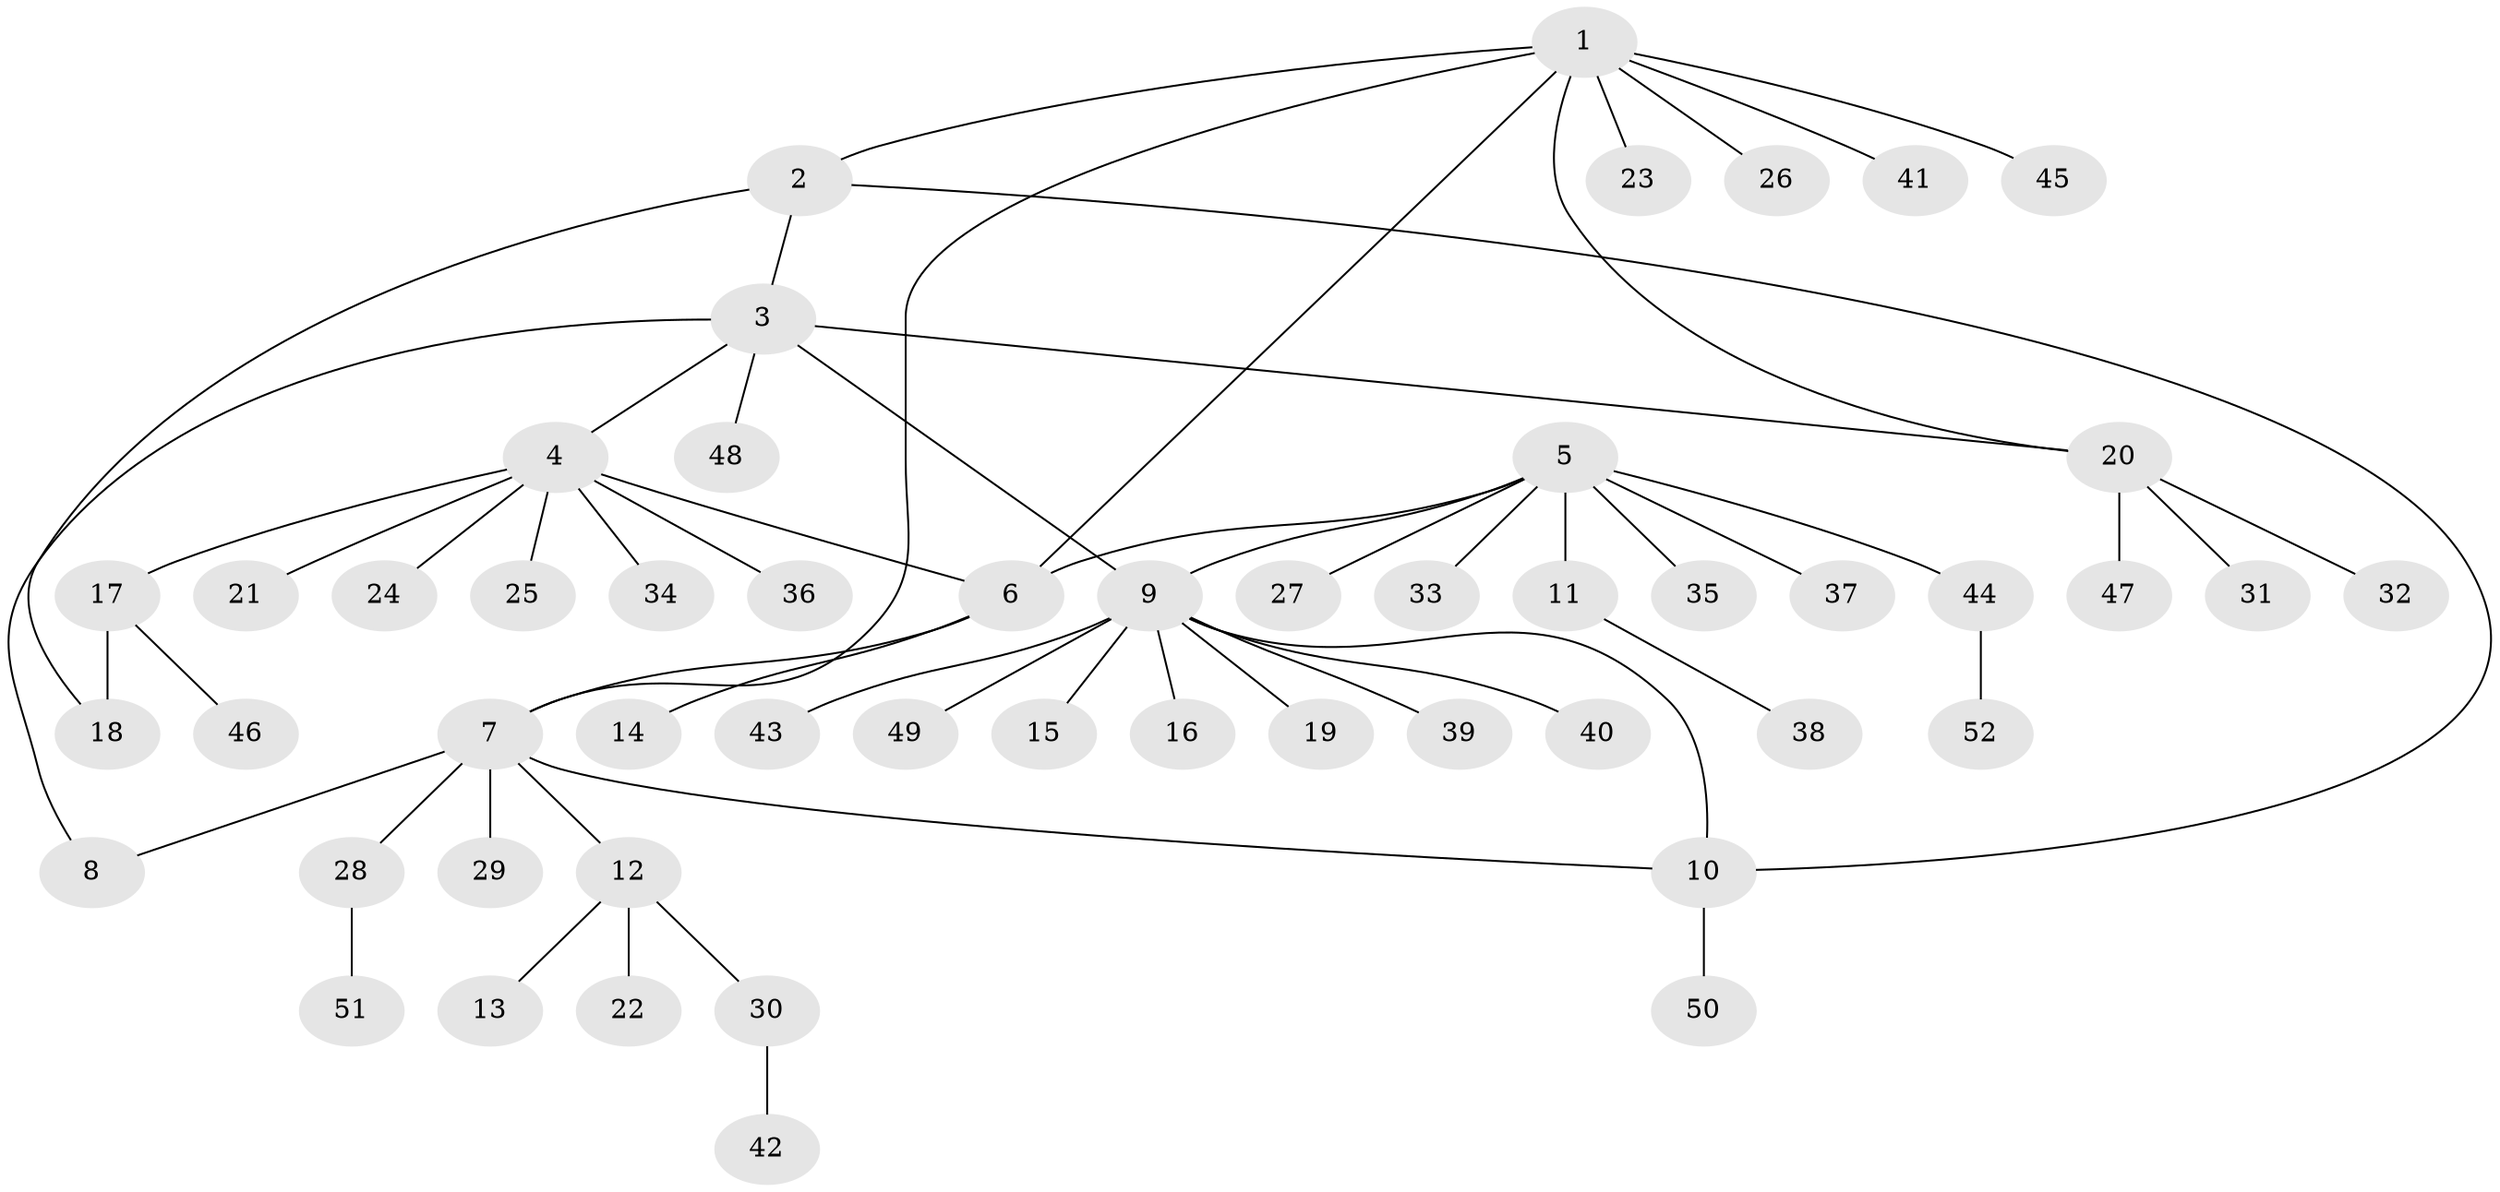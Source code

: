 // Generated by graph-tools (version 1.1) at 2025/55/03/09/25 04:55:01]
// undirected, 52 vertices, 59 edges
graph export_dot {
graph [start="1"]
  node [color=gray90,style=filled];
  1;
  2;
  3;
  4;
  5;
  6;
  7;
  8;
  9;
  10;
  11;
  12;
  13;
  14;
  15;
  16;
  17;
  18;
  19;
  20;
  21;
  22;
  23;
  24;
  25;
  26;
  27;
  28;
  29;
  30;
  31;
  32;
  33;
  34;
  35;
  36;
  37;
  38;
  39;
  40;
  41;
  42;
  43;
  44;
  45;
  46;
  47;
  48;
  49;
  50;
  51;
  52;
  1 -- 2;
  1 -- 6;
  1 -- 7;
  1 -- 20;
  1 -- 23;
  1 -- 26;
  1 -- 41;
  1 -- 45;
  2 -- 3;
  2 -- 10;
  2 -- 18;
  3 -- 4;
  3 -- 8;
  3 -- 9;
  3 -- 20;
  3 -- 48;
  4 -- 6;
  4 -- 17;
  4 -- 21;
  4 -- 24;
  4 -- 25;
  4 -- 34;
  4 -- 36;
  5 -- 6;
  5 -- 9;
  5 -- 11;
  5 -- 27;
  5 -- 33;
  5 -- 35;
  5 -- 37;
  5 -- 44;
  6 -- 7;
  6 -- 14;
  7 -- 8;
  7 -- 10;
  7 -- 12;
  7 -- 28;
  7 -- 29;
  9 -- 10;
  9 -- 15;
  9 -- 16;
  9 -- 19;
  9 -- 39;
  9 -- 40;
  9 -- 43;
  9 -- 49;
  10 -- 50;
  11 -- 38;
  12 -- 13;
  12 -- 22;
  12 -- 30;
  17 -- 18;
  17 -- 46;
  20 -- 31;
  20 -- 32;
  20 -- 47;
  28 -- 51;
  30 -- 42;
  44 -- 52;
}
